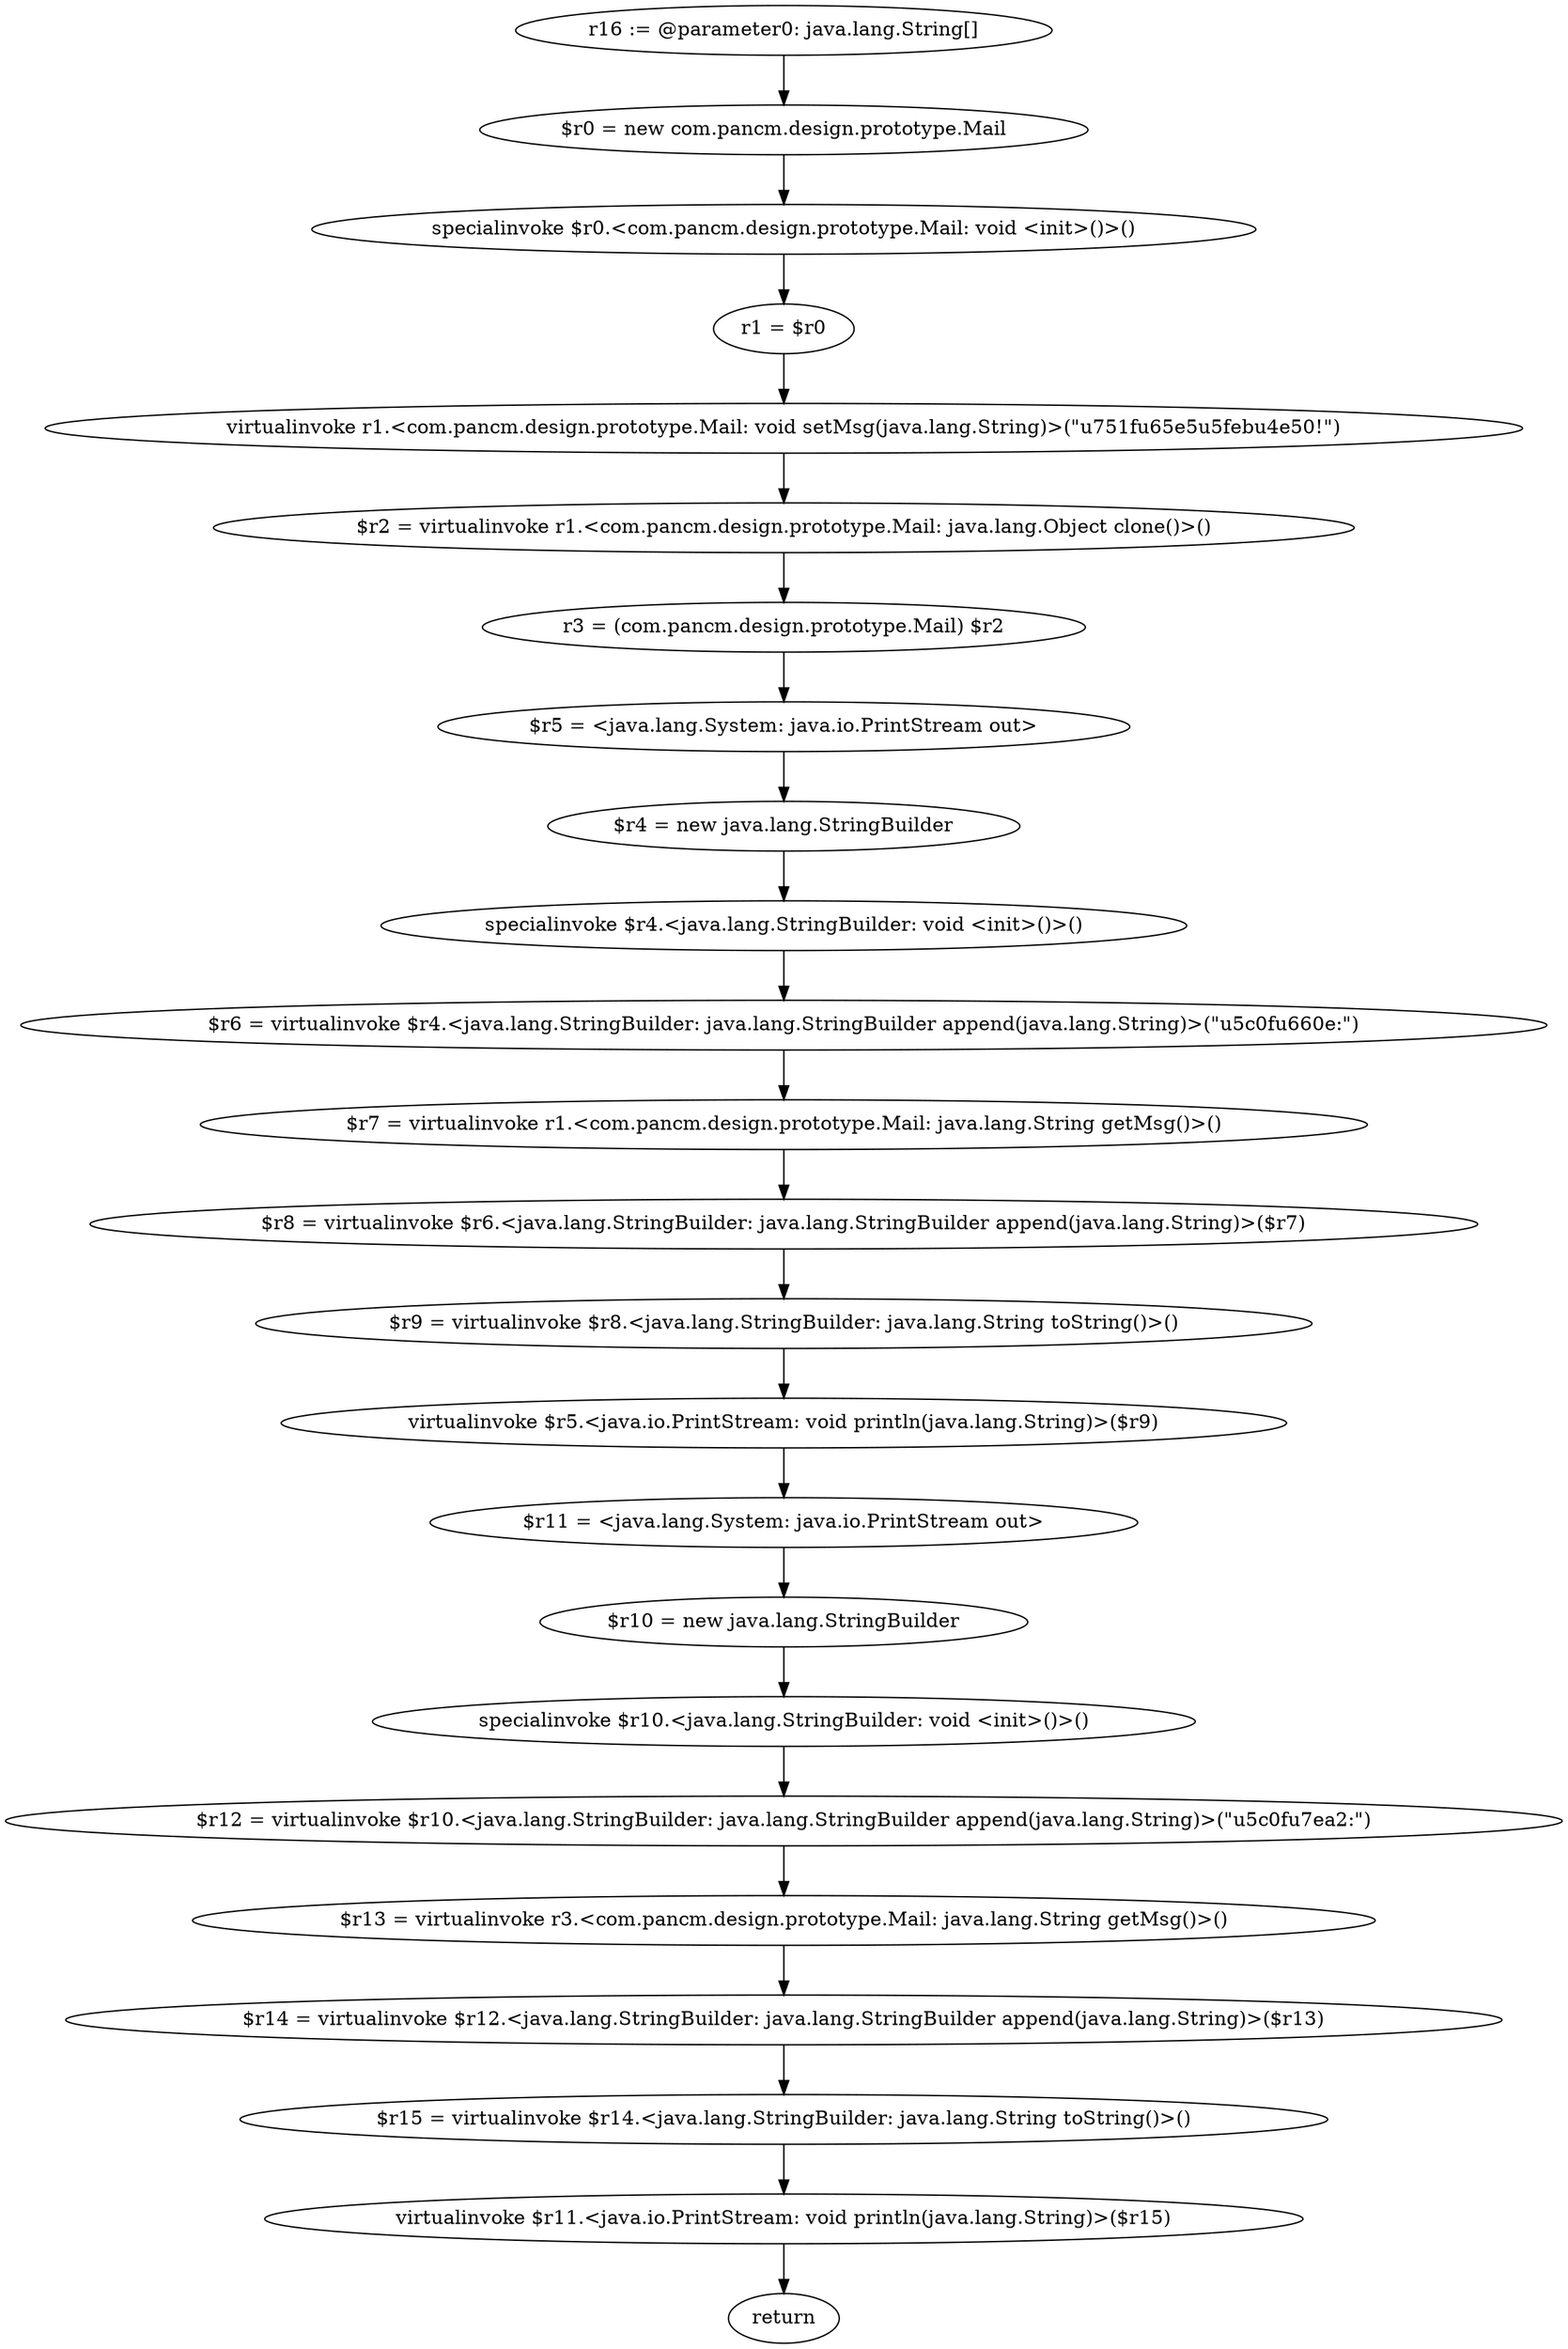 digraph "unitGraph" {
    "r16 := @parameter0: java.lang.String[]"
    "$r0 = new com.pancm.design.prototype.Mail"
    "specialinvoke $r0.<com.pancm.design.prototype.Mail: void <init>()>()"
    "r1 = $r0"
    "virtualinvoke r1.<com.pancm.design.prototype.Mail: void setMsg(java.lang.String)>(\"\u751f\u65e5\u5feb\u4e50!\")"
    "$r2 = virtualinvoke r1.<com.pancm.design.prototype.Mail: java.lang.Object clone()>()"
    "r3 = (com.pancm.design.prototype.Mail) $r2"
    "$r5 = <java.lang.System: java.io.PrintStream out>"
    "$r4 = new java.lang.StringBuilder"
    "specialinvoke $r4.<java.lang.StringBuilder: void <init>()>()"
    "$r6 = virtualinvoke $r4.<java.lang.StringBuilder: java.lang.StringBuilder append(java.lang.String)>(\"\u5c0f\u660e:\")"
    "$r7 = virtualinvoke r1.<com.pancm.design.prototype.Mail: java.lang.String getMsg()>()"
    "$r8 = virtualinvoke $r6.<java.lang.StringBuilder: java.lang.StringBuilder append(java.lang.String)>($r7)"
    "$r9 = virtualinvoke $r8.<java.lang.StringBuilder: java.lang.String toString()>()"
    "virtualinvoke $r5.<java.io.PrintStream: void println(java.lang.String)>($r9)"
    "$r11 = <java.lang.System: java.io.PrintStream out>"
    "$r10 = new java.lang.StringBuilder"
    "specialinvoke $r10.<java.lang.StringBuilder: void <init>()>()"
    "$r12 = virtualinvoke $r10.<java.lang.StringBuilder: java.lang.StringBuilder append(java.lang.String)>(\"\u5c0f\u7ea2:\")"
    "$r13 = virtualinvoke r3.<com.pancm.design.prototype.Mail: java.lang.String getMsg()>()"
    "$r14 = virtualinvoke $r12.<java.lang.StringBuilder: java.lang.StringBuilder append(java.lang.String)>($r13)"
    "$r15 = virtualinvoke $r14.<java.lang.StringBuilder: java.lang.String toString()>()"
    "virtualinvoke $r11.<java.io.PrintStream: void println(java.lang.String)>($r15)"
    "return"
    "r16 := @parameter0: java.lang.String[]"->"$r0 = new com.pancm.design.prototype.Mail";
    "$r0 = new com.pancm.design.prototype.Mail"->"specialinvoke $r0.<com.pancm.design.prototype.Mail: void <init>()>()";
    "specialinvoke $r0.<com.pancm.design.prototype.Mail: void <init>()>()"->"r1 = $r0";
    "r1 = $r0"->"virtualinvoke r1.<com.pancm.design.prototype.Mail: void setMsg(java.lang.String)>(\"\u751f\u65e5\u5feb\u4e50!\")";
    "virtualinvoke r1.<com.pancm.design.prototype.Mail: void setMsg(java.lang.String)>(\"\u751f\u65e5\u5feb\u4e50!\")"->"$r2 = virtualinvoke r1.<com.pancm.design.prototype.Mail: java.lang.Object clone()>()";
    "$r2 = virtualinvoke r1.<com.pancm.design.prototype.Mail: java.lang.Object clone()>()"->"r3 = (com.pancm.design.prototype.Mail) $r2";
    "r3 = (com.pancm.design.prototype.Mail) $r2"->"$r5 = <java.lang.System: java.io.PrintStream out>";
    "$r5 = <java.lang.System: java.io.PrintStream out>"->"$r4 = new java.lang.StringBuilder";
    "$r4 = new java.lang.StringBuilder"->"specialinvoke $r4.<java.lang.StringBuilder: void <init>()>()";
    "specialinvoke $r4.<java.lang.StringBuilder: void <init>()>()"->"$r6 = virtualinvoke $r4.<java.lang.StringBuilder: java.lang.StringBuilder append(java.lang.String)>(\"\u5c0f\u660e:\")";
    "$r6 = virtualinvoke $r4.<java.lang.StringBuilder: java.lang.StringBuilder append(java.lang.String)>(\"\u5c0f\u660e:\")"->"$r7 = virtualinvoke r1.<com.pancm.design.prototype.Mail: java.lang.String getMsg()>()";
    "$r7 = virtualinvoke r1.<com.pancm.design.prototype.Mail: java.lang.String getMsg()>()"->"$r8 = virtualinvoke $r6.<java.lang.StringBuilder: java.lang.StringBuilder append(java.lang.String)>($r7)";
    "$r8 = virtualinvoke $r6.<java.lang.StringBuilder: java.lang.StringBuilder append(java.lang.String)>($r7)"->"$r9 = virtualinvoke $r8.<java.lang.StringBuilder: java.lang.String toString()>()";
    "$r9 = virtualinvoke $r8.<java.lang.StringBuilder: java.lang.String toString()>()"->"virtualinvoke $r5.<java.io.PrintStream: void println(java.lang.String)>($r9)";
    "virtualinvoke $r5.<java.io.PrintStream: void println(java.lang.String)>($r9)"->"$r11 = <java.lang.System: java.io.PrintStream out>";
    "$r11 = <java.lang.System: java.io.PrintStream out>"->"$r10 = new java.lang.StringBuilder";
    "$r10 = new java.lang.StringBuilder"->"specialinvoke $r10.<java.lang.StringBuilder: void <init>()>()";
    "specialinvoke $r10.<java.lang.StringBuilder: void <init>()>()"->"$r12 = virtualinvoke $r10.<java.lang.StringBuilder: java.lang.StringBuilder append(java.lang.String)>(\"\u5c0f\u7ea2:\")";
    "$r12 = virtualinvoke $r10.<java.lang.StringBuilder: java.lang.StringBuilder append(java.lang.String)>(\"\u5c0f\u7ea2:\")"->"$r13 = virtualinvoke r3.<com.pancm.design.prototype.Mail: java.lang.String getMsg()>()";
    "$r13 = virtualinvoke r3.<com.pancm.design.prototype.Mail: java.lang.String getMsg()>()"->"$r14 = virtualinvoke $r12.<java.lang.StringBuilder: java.lang.StringBuilder append(java.lang.String)>($r13)";
    "$r14 = virtualinvoke $r12.<java.lang.StringBuilder: java.lang.StringBuilder append(java.lang.String)>($r13)"->"$r15 = virtualinvoke $r14.<java.lang.StringBuilder: java.lang.String toString()>()";
    "$r15 = virtualinvoke $r14.<java.lang.StringBuilder: java.lang.String toString()>()"->"virtualinvoke $r11.<java.io.PrintStream: void println(java.lang.String)>($r15)";
    "virtualinvoke $r11.<java.io.PrintStream: void println(java.lang.String)>($r15)"->"return";
}

